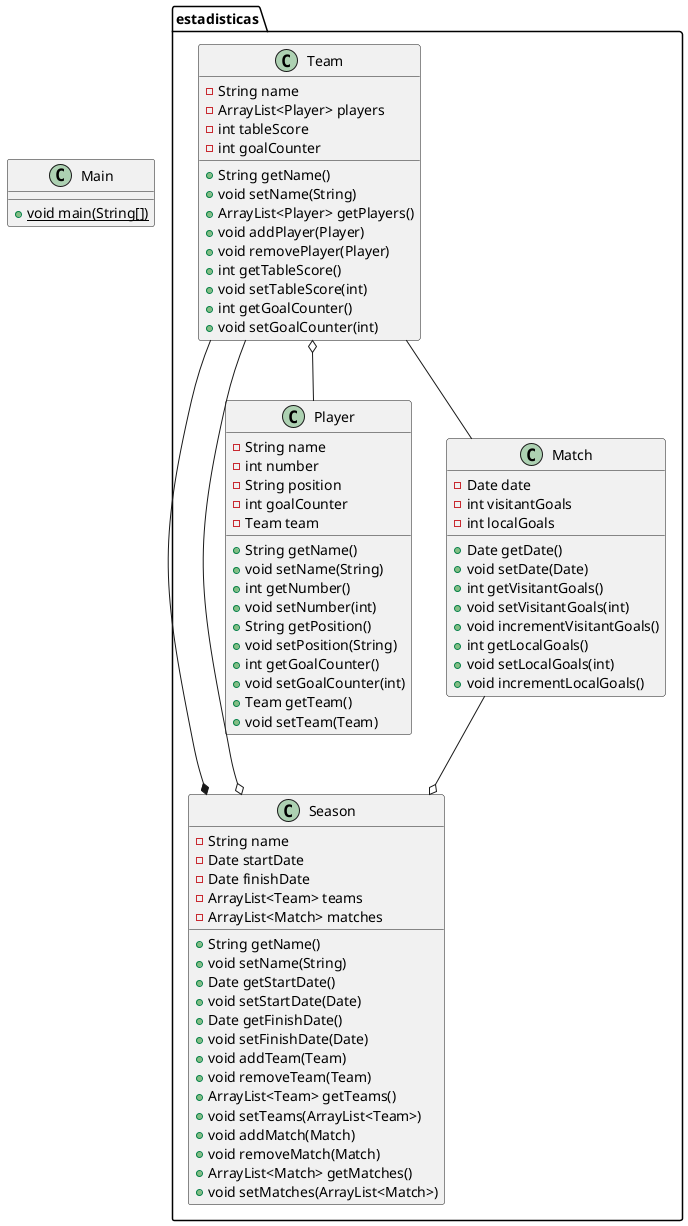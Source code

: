 @startuml
class estadisticas.Team {
- String name
- ArrayList<Player> players
- int tableScore
- int goalCounter
+ String getName()
+ void setName(String)
+ ArrayList<Player> getPlayers()
+ void addPlayer(Player)
+ void removePlayer(Player)
+ int getTableScore()
+ void setTableScore(int)
+ int getGoalCounter()
+ void setGoalCounter(int)
}
class estadisticas.Season {
- String name
- Date startDate
- Date finishDate
- ArrayList<Team> teams
- ArrayList<Match> matches
+ String getName()
+ void setName(String)
+ Date getStartDate()
+ void setStartDate(Date)
+ Date getFinishDate()
+ void setFinishDate(Date)
+ void addTeam(Team)
+ void removeTeam(Team)
+ ArrayList<Team> getTeams()
+ void setTeams(ArrayList<Team>)
+ void addMatch(Match)
+ void removeMatch(Match)
+ ArrayList<Match> getMatches()
+ void setMatches(ArrayList<Match>)
}
class estadisticas.Player {
- String name
- int number
- String position
- int goalCounter
- Team team
+ String getName()
+ void setName(String)
+ int getNumber()
+ void setNumber(int)
+ String getPosition()
+ void setPosition(String)
+ int getGoalCounter()
+ void setGoalCounter(int)
+ Team getTeam()
+ void setTeam(Team)
}
class Main {
+ {static} void main(String[])
}
class estadisticas.Match {
- Date date
- int visitantGoals
- int localGoals
+ Date getDate()
+ void setDate(Date)
+ int getVisitantGoals()
+ void setVisitantGoals(int)
+ void incrementVisitantGoals()
+ int getLocalGoals()
+ void setLocalGoals(int)
+ void incrementLocalGoals()
}

estadisticas.Team o-- estadisticas.Player

estadisticas.Season o-- estadisticas.Team

estadisticas.Team -- estadisticas.Match

estadisticas.Match --o estadisticas.Season

estadisticas.Team --* estadisticas.Season
@enduml